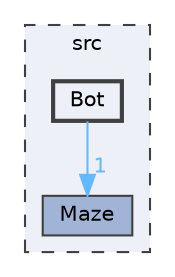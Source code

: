 digraph "src/Bot"
{
 // LATEX_PDF_SIZE
  bgcolor="transparent";
  edge [fontname=Helvetica,fontsize=10,labelfontname=Helvetica,labelfontsize=10];
  node [fontname=Helvetica,fontsize=10,shape=box,height=0.2,width=0.4];
  compound=true
  subgraph clusterdir_68267d1309a1af8e8297ef4c3efbcdba {
    graph [ bgcolor="#edf0f7", pencolor="grey25", label="src", fontname=Helvetica,fontsize=10 style="filled,dashed", URL="dir_68267d1309a1af8e8297ef4c3efbcdba.html",tooltip=""]
  dir_ba6778461a1a8dccbfba163ba4d7ba88 [label="Maze", fillcolor="#a2b4d6", color="grey25", style="filled", URL="dir_ba6778461a1a8dccbfba163ba4d7ba88.html",tooltip=""];
  dir_82b2118a91a009fbd6b821de5da683c4 [label="Bot", fillcolor="#edf0f7", color="grey25", style="filled,bold", URL="dir_82b2118a91a009fbd6b821de5da683c4.html",tooltip=""];
  }
  dir_82b2118a91a009fbd6b821de5da683c4->dir_ba6778461a1a8dccbfba163ba4d7ba88 [headlabel="1", labeldistance=1.5 headhref="dir_000000_000003.html" color="steelblue1" fontcolor="steelblue1"];
}

